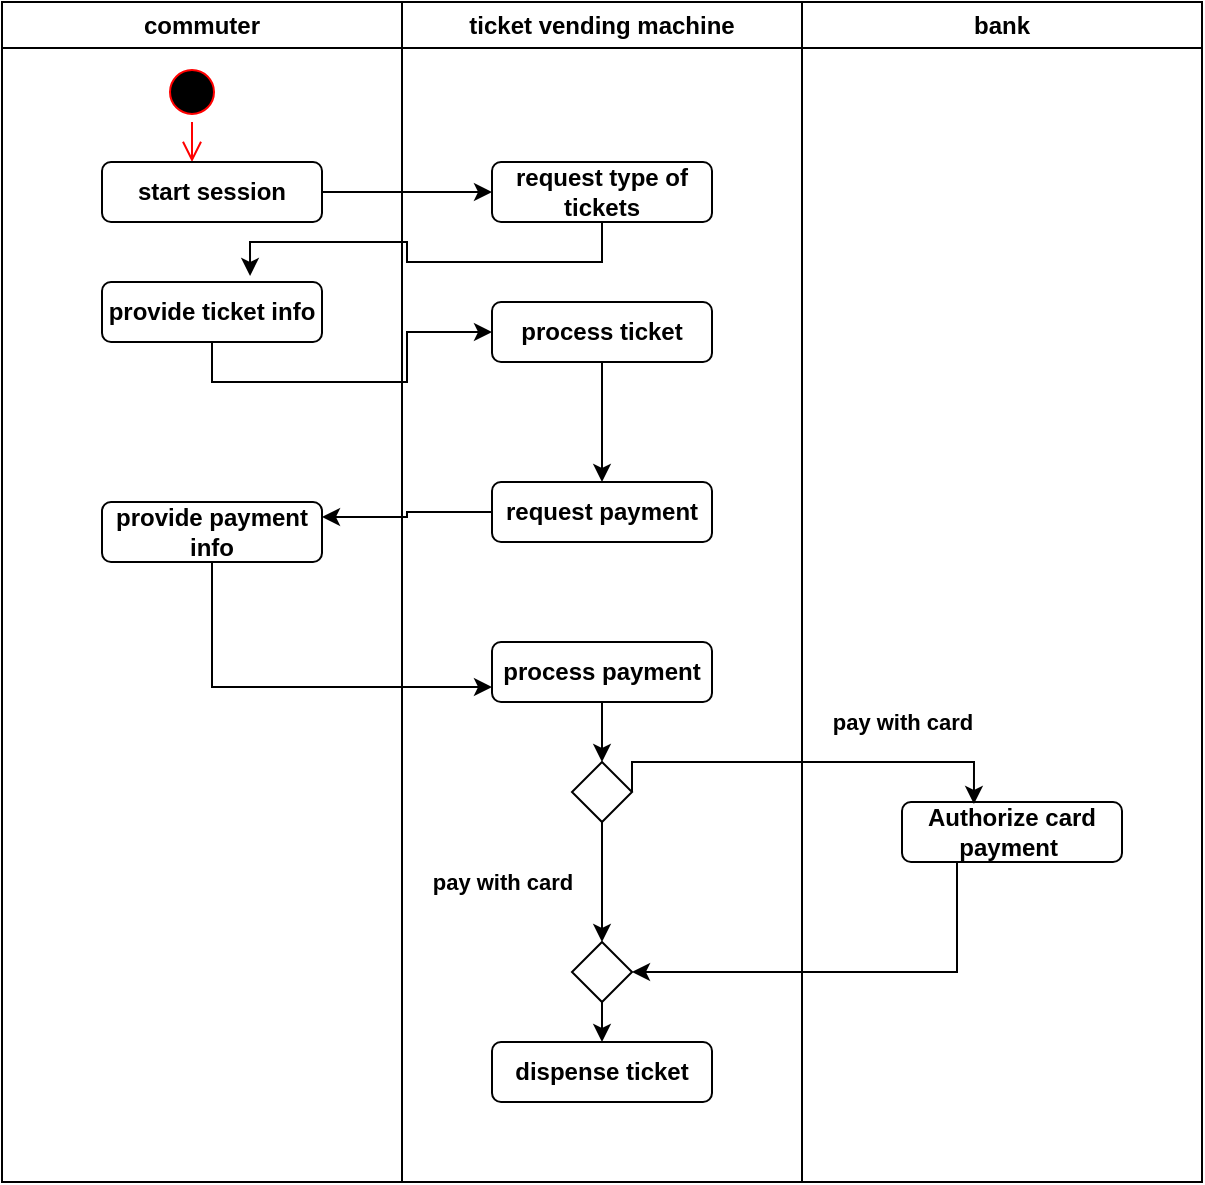 <?xml version="1.0" encoding="UTF-8"?>
<mxfile version="21.2.3" type="google">
  <diagram name="Trang-1" id="As6XFW1rIH8ES4jIwKWC">
    <mxGraphModel dx="1290" dy="591" grid="1" gridSize="10" guides="1" tooltips="1" connect="1" arrows="1" fold="1" page="1" pageScale="1" pageWidth="827" pageHeight="1169" math="0" shadow="0">
      <root>
        <mxCell id="0" />
        <mxCell id="1" parent="0" />
        <mxCell id="Y7zdvVZuchpSklzqUhAh-1" value="" style="rounded=0;whiteSpace=wrap;html=1;" parent="1" vertex="1">
          <mxGeometry x="120" y="80" width="600" height="590" as="geometry" />
        </mxCell>
        <mxCell id="Y7zdvVZuchpSklzqUhAh-3" value="commuter" style="swimlane;whiteSpace=wrap;html=1;" parent="1" vertex="1">
          <mxGeometry x="120" y="80" width="200" height="590" as="geometry" />
        </mxCell>
        <mxCell id="Y7zdvVZuchpSklzqUhAh-6" value="" style="ellipse;html=1;shape=startState;fillColor=#000000;strokeColor=#ff0000;" parent="Y7zdvVZuchpSklzqUhAh-3" vertex="1">
          <mxGeometry x="80" y="30" width="30" height="30" as="geometry" />
        </mxCell>
        <mxCell id="Y7zdvVZuchpSklzqUhAh-7" value="" style="edgeStyle=orthogonalEdgeStyle;html=1;verticalAlign=bottom;endArrow=open;endSize=8;strokeColor=#ff0000;rounded=0;" parent="Y7zdvVZuchpSklzqUhAh-3" source="Y7zdvVZuchpSklzqUhAh-6" edge="1">
          <mxGeometry relative="1" as="geometry">
            <mxPoint x="95" y="80" as="targetPoint" />
          </mxGeometry>
        </mxCell>
        <mxCell id="Y7zdvVZuchpSklzqUhAh-4" value="ticket vending machine" style="swimlane;whiteSpace=wrap;html=1;" parent="1" vertex="1">
          <mxGeometry x="320" y="80" width="200" height="590" as="geometry" />
        </mxCell>
        <mxCell id="Y7zdvVZuchpSklzqUhAh-10" value="&lt;b&gt;request type of tickets&lt;/b&gt;" style="rounded=1;whiteSpace=wrap;html=1;" parent="Y7zdvVZuchpSklzqUhAh-4" vertex="1">
          <mxGeometry x="45" y="80" width="110" height="30" as="geometry" />
        </mxCell>
        <mxCell id="Y7zdvVZuchpSklzqUhAh-30" style="edgeStyle=orthogonalEdgeStyle;rounded=0;orthogonalLoop=1;jettySize=auto;html=1;exitX=0.5;exitY=1;exitDx=0;exitDy=0;entryX=0.5;entryY=0;entryDx=0;entryDy=0;" parent="Y7zdvVZuchpSklzqUhAh-4" source="Y7zdvVZuchpSklzqUhAh-12" target="Y7zdvVZuchpSklzqUhAh-13" edge="1">
          <mxGeometry relative="1" as="geometry" />
        </mxCell>
        <mxCell id="Y7zdvVZuchpSklzqUhAh-12" value="&lt;b&gt;process ticket&lt;/b&gt;" style="rounded=1;whiteSpace=wrap;html=1;" parent="Y7zdvVZuchpSklzqUhAh-4" vertex="1">
          <mxGeometry x="45" y="150" width="110" height="30" as="geometry" />
        </mxCell>
        <mxCell id="Y7zdvVZuchpSklzqUhAh-13" value="&lt;b&gt;request payment&lt;/b&gt;" style="rounded=1;whiteSpace=wrap;html=1;" parent="Y7zdvVZuchpSklzqUhAh-4" vertex="1">
          <mxGeometry x="45" y="240" width="110" height="30" as="geometry" />
        </mxCell>
        <mxCell id="Y7zdvVZuchpSklzqUhAh-25" style="edgeStyle=orthogonalEdgeStyle;rounded=0;orthogonalLoop=1;jettySize=auto;html=1;exitX=0.5;exitY=1;exitDx=0;exitDy=0;entryX=0.5;entryY=0;entryDx=0;entryDy=0;" parent="Y7zdvVZuchpSklzqUhAh-4" source="Y7zdvVZuchpSklzqUhAh-14" target="Y7zdvVZuchpSklzqUhAh-18" edge="1">
          <mxGeometry relative="1" as="geometry" />
        </mxCell>
        <mxCell id="Y7zdvVZuchpSklzqUhAh-14" value="&lt;b&gt;process payment&lt;/b&gt;" style="rounded=1;whiteSpace=wrap;html=1;" parent="Y7zdvVZuchpSklzqUhAh-4" vertex="1">
          <mxGeometry x="45" y="320" width="110" height="30" as="geometry" />
        </mxCell>
        <mxCell id="Y7zdvVZuchpSklzqUhAh-17" value="&lt;b&gt;dispense ticket&lt;/b&gt;" style="rounded=1;whiteSpace=wrap;html=1;" parent="Y7zdvVZuchpSklzqUhAh-4" vertex="1">
          <mxGeometry x="45" y="520" width="110" height="30" as="geometry" />
        </mxCell>
        <mxCell id="Y7zdvVZuchpSklzqUhAh-24" value="&lt;b&gt;pay with card&lt;/b&gt;" style="edgeStyle=orthogonalEdgeStyle;rounded=0;orthogonalLoop=1;jettySize=auto;html=1;exitX=0.5;exitY=1;exitDx=0;exitDy=0;entryX=0.5;entryY=0;entryDx=0;entryDy=0;" parent="Y7zdvVZuchpSklzqUhAh-4" source="Y7zdvVZuchpSklzqUhAh-18" target="Y7zdvVZuchpSklzqUhAh-19" edge="1">
          <mxGeometry y="-50" relative="1" as="geometry">
            <mxPoint as="offset" />
          </mxGeometry>
        </mxCell>
        <mxCell id="Y7zdvVZuchpSklzqUhAh-18" value="" style="rhombus;whiteSpace=wrap;html=1;" parent="Y7zdvVZuchpSklzqUhAh-4" vertex="1">
          <mxGeometry x="85" y="380" width="30" height="30" as="geometry" />
        </mxCell>
        <mxCell id="Y7zdvVZuchpSklzqUhAh-23" style="edgeStyle=orthogonalEdgeStyle;rounded=0;orthogonalLoop=1;jettySize=auto;html=1;exitX=0.5;exitY=1;exitDx=0;exitDy=0;entryX=0.5;entryY=0;entryDx=0;entryDy=0;" parent="Y7zdvVZuchpSklzqUhAh-4" source="Y7zdvVZuchpSklzqUhAh-19" target="Y7zdvVZuchpSklzqUhAh-17" edge="1">
          <mxGeometry relative="1" as="geometry" />
        </mxCell>
        <mxCell id="Y7zdvVZuchpSklzqUhAh-19" value="" style="rhombus;whiteSpace=wrap;html=1;" parent="Y7zdvVZuchpSklzqUhAh-4" vertex="1">
          <mxGeometry x="85" y="470" width="30" height="30" as="geometry" />
        </mxCell>
        <mxCell id="Y7zdvVZuchpSklzqUhAh-5" value="bank" style="swimlane;whiteSpace=wrap;html=1;" parent="1" vertex="1">
          <mxGeometry x="520" y="80" width="200" height="590" as="geometry" />
        </mxCell>
        <mxCell id="Y7zdvVZuchpSklzqUhAh-27" style="edgeStyle=orthogonalEdgeStyle;rounded=0;orthogonalLoop=1;jettySize=auto;html=1;exitX=1;exitY=0.5;exitDx=0;exitDy=0;entryX=0;entryY=0.5;entryDx=0;entryDy=0;" parent="1" source="Y7zdvVZuchpSklzqUhAh-8" target="Y7zdvVZuchpSklzqUhAh-10" edge="1">
          <mxGeometry relative="1" as="geometry" />
        </mxCell>
        <mxCell id="Y7zdvVZuchpSklzqUhAh-8" value="&lt;b&gt;start session&lt;/b&gt;" style="rounded=1;whiteSpace=wrap;html=1;" parent="1" vertex="1">
          <mxGeometry x="170" y="160" width="110" height="30" as="geometry" />
        </mxCell>
        <mxCell id="Y7zdvVZuchpSklzqUhAh-29" style="edgeStyle=orthogonalEdgeStyle;rounded=0;orthogonalLoop=1;jettySize=auto;html=1;exitX=0.5;exitY=1;exitDx=0;exitDy=0;entryX=0;entryY=0.5;entryDx=0;entryDy=0;" parent="1" source="Y7zdvVZuchpSklzqUhAh-11" target="Y7zdvVZuchpSklzqUhAh-12" edge="1">
          <mxGeometry relative="1" as="geometry" />
        </mxCell>
        <mxCell id="Y7zdvVZuchpSklzqUhAh-11" value="&lt;b&gt;provide ticket info&lt;/b&gt;" style="rounded=1;whiteSpace=wrap;html=1;" parent="1" vertex="1">
          <mxGeometry x="170" y="220" width="110" height="30" as="geometry" />
        </mxCell>
        <mxCell id="Y7zdvVZuchpSklzqUhAh-32" style="edgeStyle=orthogonalEdgeStyle;rounded=0;orthogonalLoop=1;jettySize=auto;html=1;exitX=0.5;exitY=1;exitDx=0;exitDy=0;entryX=0;entryY=0.75;entryDx=0;entryDy=0;" parent="1" source="Y7zdvVZuchpSklzqUhAh-15" target="Y7zdvVZuchpSklzqUhAh-14" edge="1">
          <mxGeometry relative="1" as="geometry" />
        </mxCell>
        <mxCell id="Y7zdvVZuchpSklzqUhAh-15" value="&lt;b&gt;provide payment info&lt;/b&gt;" style="rounded=1;whiteSpace=wrap;html=1;" parent="1" vertex="1">
          <mxGeometry x="170" y="330" width="110" height="30" as="geometry" />
        </mxCell>
        <mxCell id="Y7zdvVZuchpSklzqUhAh-22" style="edgeStyle=orthogonalEdgeStyle;rounded=0;orthogonalLoop=1;jettySize=auto;html=1;exitX=0.25;exitY=1;exitDx=0;exitDy=0;entryX=1;entryY=0.5;entryDx=0;entryDy=0;" parent="1" source="Y7zdvVZuchpSklzqUhAh-16" target="Y7zdvVZuchpSklzqUhAh-19" edge="1">
          <mxGeometry relative="1" as="geometry" />
        </mxCell>
        <mxCell id="Y7zdvVZuchpSklzqUhAh-16" value="&lt;b&gt;Authorize card payment&amp;nbsp;&lt;/b&gt;" style="rounded=1;whiteSpace=wrap;html=1;" parent="1" vertex="1">
          <mxGeometry x="570" y="480" width="110" height="30" as="geometry" />
        </mxCell>
        <mxCell id="Y7zdvVZuchpSklzqUhAh-21" style="edgeStyle=orthogonalEdgeStyle;rounded=0;orthogonalLoop=1;jettySize=auto;html=1;exitX=1;exitY=0.5;exitDx=0;exitDy=0;entryX=0.327;entryY=0.033;entryDx=0;entryDy=0;entryPerimeter=0;" parent="1" source="Y7zdvVZuchpSklzqUhAh-18" target="Y7zdvVZuchpSklzqUhAh-16" edge="1">
          <mxGeometry relative="1" as="geometry">
            <Array as="points">
              <mxPoint x="435" y="460" />
              <mxPoint x="606" y="460" />
            </Array>
          </mxGeometry>
        </mxCell>
        <mxCell id="Y7zdvVZuchpSklzqUhAh-26" value="&lt;b&gt;pay with card&lt;/b&gt;" style="edgeLabel;html=1;align=center;verticalAlign=middle;resizable=0;points=[];" parent="Y7zdvVZuchpSklzqUhAh-21" connectable="0" vertex="1">
          <mxGeometry x="0.189" y="-5" relative="1" as="geometry">
            <mxPoint x="27" y="-25" as="offset" />
          </mxGeometry>
        </mxCell>
        <mxCell id="Y7zdvVZuchpSklzqUhAh-28" style="edgeStyle=orthogonalEdgeStyle;rounded=0;orthogonalLoop=1;jettySize=auto;html=1;exitX=0.5;exitY=1;exitDx=0;exitDy=0;entryX=0.673;entryY=-0.1;entryDx=0;entryDy=0;entryPerimeter=0;" parent="1" source="Y7zdvVZuchpSklzqUhAh-10" target="Y7zdvVZuchpSklzqUhAh-11" edge="1">
          <mxGeometry relative="1" as="geometry" />
        </mxCell>
        <mxCell id="Y7zdvVZuchpSklzqUhAh-31" style="edgeStyle=orthogonalEdgeStyle;rounded=0;orthogonalLoop=1;jettySize=auto;html=1;exitX=0;exitY=0.5;exitDx=0;exitDy=0;entryX=1;entryY=0.25;entryDx=0;entryDy=0;" parent="1" source="Y7zdvVZuchpSklzqUhAh-13" target="Y7zdvVZuchpSklzqUhAh-15" edge="1">
          <mxGeometry relative="1" as="geometry" />
        </mxCell>
      </root>
    </mxGraphModel>
  </diagram>
</mxfile>
